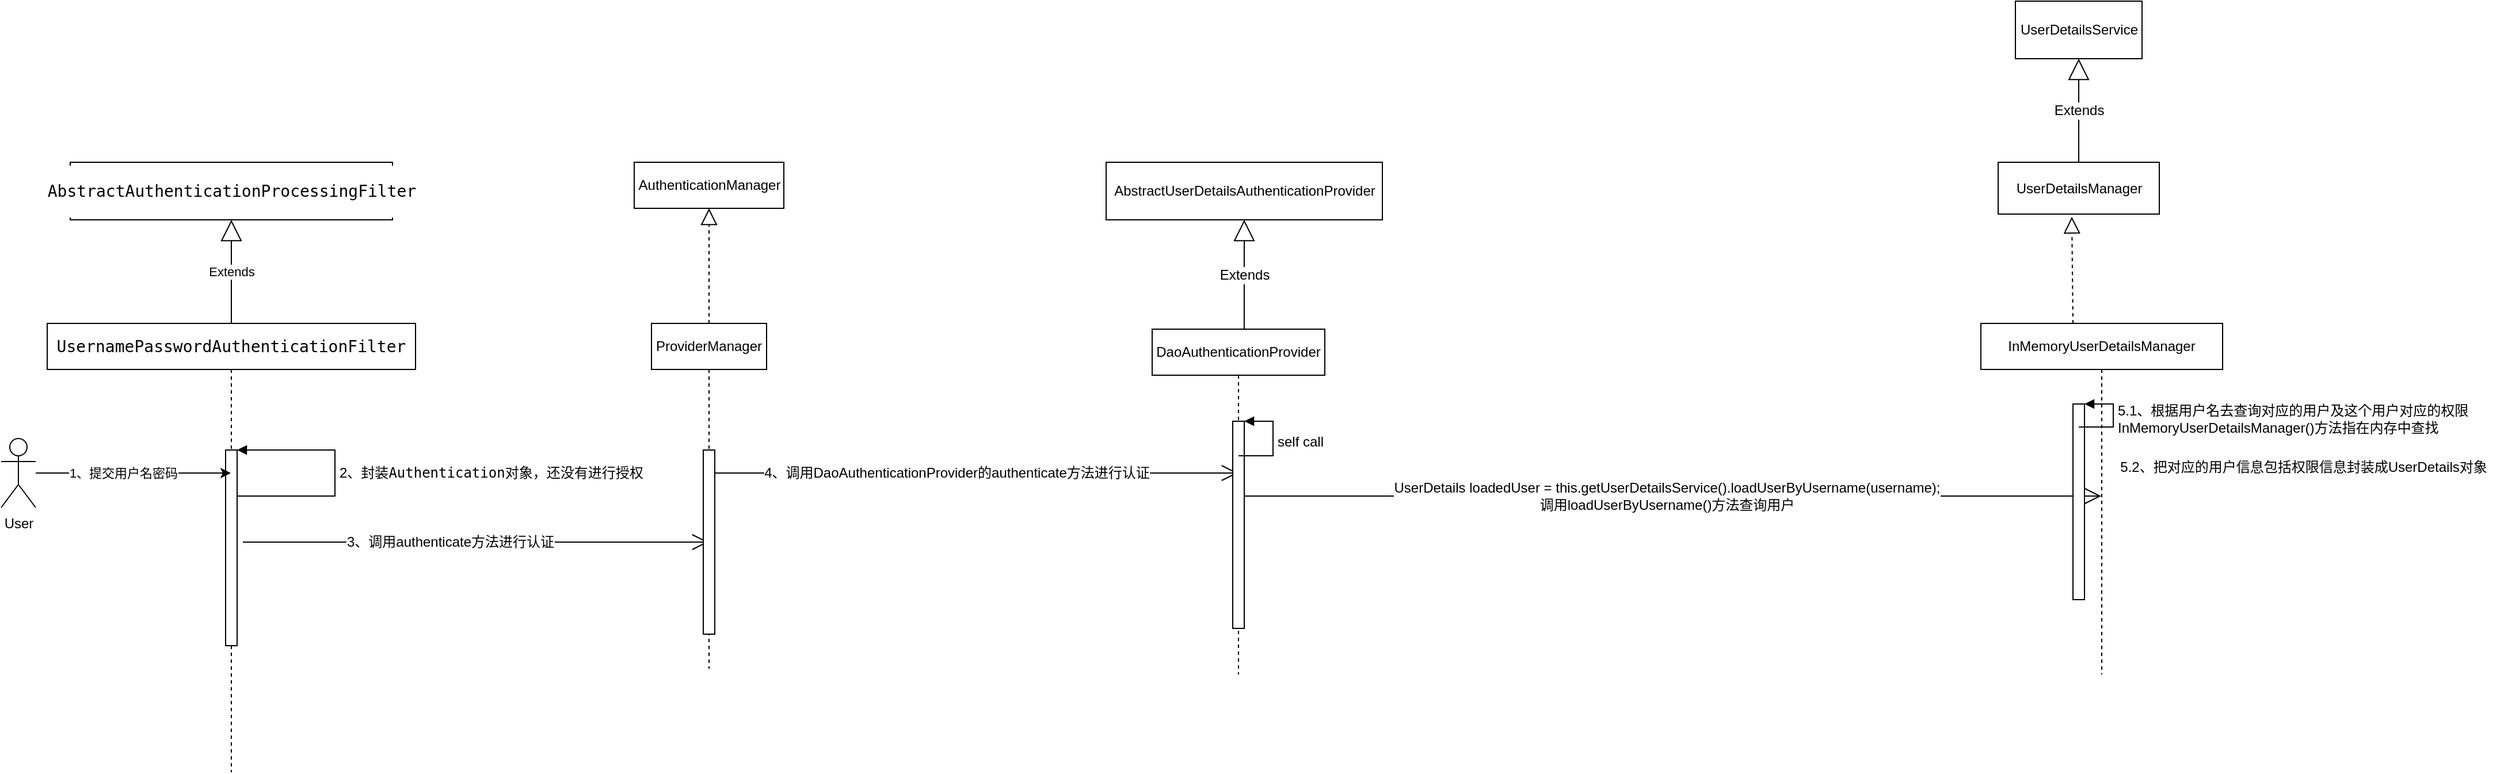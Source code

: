 <mxfile version="20.6.2" type="github">
  <diagram id="kLP8qakzrDYC7eFiV1lC" name="第 1 页">
    <mxGraphModel dx="1027" dy="483" grid="1" gridSize="10" guides="1" tooltips="1" connect="1" arrows="1" fold="1" page="1" pageScale="1" pageWidth="827" pageHeight="1169" math="0" shadow="0">
      <root>
        <mxCell id="0" />
        <mxCell id="1" parent="0" />
        <mxCell id="ZFVzueByNY8ZGJYjlOSb-11" value="&lt;pre style=&quot;font-family: &amp;quot;JetBrains Mono&amp;quot;, monospace;&quot;&gt;&lt;font style=&quot;background-color: rgb(255, 255, 255); font-size: 14px;&quot;&gt;UsernamePasswordAuthenticationFilter&lt;/font&gt;&lt;/pre&gt;" style="shape=umlLifeline;perimeter=lifelinePerimeter;whiteSpace=wrap;html=1;container=1;collapsible=0;recursiveResize=0;outlineConnect=0;" parent="1" vertex="1">
          <mxGeometry x="50" y="290" width="320" height="390" as="geometry" />
        </mxCell>
        <mxCell id="Gpq5c_7kHIedRwNDp9xH-11" value="" style="html=1;points=[];perimeter=orthogonalPerimeter;labelBackgroundColor=#FFFFFF;fontColor=#000000;" vertex="1" parent="ZFVzueByNY8ZGJYjlOSb-11">
          <mxGeometry x="155" y="110" width="10" height="170" as="geometry" />
        </mxCell>
        <mxCell id="Gpq5c_7kHIedRwNDp9xH-12" value="&lt;font style=&quot;font-size: 12px;&quot;&gt;2、封装&lt;font style=&quot;font-size: 12px;&quot; face=&quot;JetBrains Mono, monospace&quot;&gt;Authentication对象，还没有进行授权&lt;/font&gt;&lt;/font&gt;" style="edgeStyle=orthogonalEdgeStyle;html=1;align=left;spacingLeft=2;endArrow=block;rounded=0;entryX=1;entryY=0;fontColor=#000000;exitX=1;exitY=0.235;exitDx=0;exitDy=0;exitPerimeter=0;" edge="1" target="Gpq5c_7kHIedRwNDp9xH-11" parent="ZFVzueByNY8ZGJYjlOSb-11" source="Gpq5c_7kHIedRwNDp9xH-11">
          <mxGeometry relative="1" as="geometry">
            <mxPoint x="220" y="150" as="sourcePoint" />
            <Array as="points">
              <mxPoint x="250" y="150" />
              <mxPoint x="250" y="110" />
            </Array>
          </mxGeometry>
        </mxCell>
        <mxCell id="Gpq5c_7kHIedRwNDp9xH-21" value="" style="endArrow=open;endFill=1;endSize=12;html=1;rounded=0;labelBackgroundColor=#FFFFFF;fontSize=12;fontColor=#000000;" edge="1" parent="ZFVzueByNY8ZGJYjlOSb-11" target="Gpq5c_7kHIedRwNDp9xH-17">
          <mxGeometry width="160" relative="1" as="geometry">
            <mxPoint x="170" y="190" as="sourcePoint" />
            <mxPoint x="330" y="190" as="targetPoint" />
          </mxGeometry>
        </mxCell>
        <mxCell id="Gpq5c_7kHIedRwNDp9xH-22" value="3、调用authenticate方法进行认证" style="edgeLabel;html=1;align=center;verticalAlign=middle;resizable=0;points=[];fontSize=12;fontColor=#000000;" vertex="1" connectable="0" parent="Gpq5c_7kHIedRwNDp9xH-21">
          <mxGeometry x="-0.388" y="-2" relative="1" as="geometry">
            <mxPoint x="56" y="-2" as="offset" />
          </mxGeometry>
        </mxCell>
        <mxCell id="Gpq5c_7kHIedRwNDp9xH-1" value="Extends" style="endArrow=block;endSize=16;endFill=0;html=1;rounded=0;fontSize=11;fontColor=#000000;exitX=0.5;exitY=0;exitDx=0;exitDy=0;exitPerimeter=0;entryX=0.5;entryY=1;entryDx=0;entryDy=0;" edge="1" parent="1" source="ZFVzueByNY8ZGJYjlOSb-11" target="Gpq5c_7kHIedRwNDp9xH-2">
          <mxGeometry width="160" relative="1" as="geometry">
            <mxPoint x="160" y="60" as="sourcePoint" />
            <mxPoint x="170" y="210" as="targetPoint" />
          </mxGeometry>
        </mxCell>
        <mxCell id="Gpq5c_7kHIedRwNDp9xH-2" value="&lt;pre style=&quot;font-family: &amp;quot;JetBrains Mono&amp;quot;, monospace; font-size: 10.5pt;&quot;&gt;&lt;font style=&quot;background-color: rgb(255, 255, 255);&quot;&gt;AbstractAuthenticationProcessingFilter&lt;/font&gt;&lt;/pre&gt;" style="html=1;labelBackgroundColor=#FFFFFF;fontSize=11;fontColor=#000000;" vertex="1" parent="1">
          <mxGeometry x="70" y="150" width="280" height="50" as="geometry" />
        </mxCell>
        <mxCell id="Gpq5c_7kHIedRwNDp9xH-5" value="User" style="shape=umlActor;verticalLabelPosition=bottom;verticalAlign=top;html=1;outlineConnect=0;labelBackgroundColor=#FFFFFF;fontColor=#000000;" vertex="1" parent="1">
          <mxGeometry x="10" y="390" width="30" height="60" as="geometry" />
        </mxCell>
        <mxCell id="Gpq5c_7kHIedRwNDp9xH-6" value="" style="endArrow=classic;html=1;rounded=0;fontColor=#000000;" edge="1" parent="1" source="Gpq5c_7kHIedRwNDp9xH-5" target="ZFVzueByNY8ZGJYjlOSb-11">
          <mxGeometry width="50" height="50" relative="1" as="geometry">
            <mxPoint x="70" y="460" as="sourcePoint" />
            <mxPoint x="120" y="410" as="targetPoint" />
          </mxGeometry>
        </mxCell>
        <mxCell id="Gpq5c_7kHIedRwNDp9xH-7" value="1、提交用户名密码" style="edgeLabel;html=1;align=center;verticalAlign=middle;resizable=0;points=[];fontColor=#000000;" vertex="1" connectable="0" parent="Gpq5c_7kHIedRwNDp9xH-6">
          <mxGeometry x="-0.251" y="-1" relative="1" as="geometry">
            <mxPoint x="12" y="-1" as="offset" />
          </mxGeometry>
        </mxCell>
        <mxCell id="Gpq5c_7kHIedRwNDp9xH-14" value="&lt;div&gt;AuthenticationManager&lt;/div&gt;" style="html=1;labelBackgroundColor=#FFFFFF;fontSize=12;fontColor=#000000;" vertex="1" parent="1">
          <mxGeometry x="560" y="150" width="130" height="40" as="geometry" />
        </mxCell>
        <mxCell id="Gpq5c_7kHIedRwNDp9xH-16" value="" style="endArrow=block;dashed=1;endFill=0;endSize=12;html=1;rounded=0;labelBackgroundColor=#FFFFFF;fontSize=12;fontColor=#000000;exitX=0.5;exitY=0;exitDx=0;exitDy=0;entryX=0.5;entryY=1;entryDx=0;entryDy=0;" edge="1" parent="1" target="Gpq5c_7kHIedRwNDp9xH-14">
          <mxGeometry width="160" relative="1" as="geometry">
            <mxPoint x="625" y="290" as="sourcePoint" />
            <mxPoint x="740" y="240" as="targetPoint" />
            <Array as="points">
              <mxPoint x="625" y="240" />
            </Array>
          </mxGeometry>
        </mxCell>
        <mxCell id="Gpq5c_7kHIedRwNDp9xH-17" value="&lt;span style=&quot;&quot;&gt;ProviderManager&lt;/span&gt;" style="shape=umlLifeline;perimeter=lifelinePerimeter;whiteSpace=wrap;html=1;container=1;collapsible=0;recursiveResize=0;outlineConnect=0;labelBackgroundColor=#FFFFFF;fontSize=12;fontColor=#000000;" vertex="1" parent="1">
          <mxGeometry x="575" y="290" width="100" height="300" as="geometry" />
        </mxCell>
        <mxCell id="Gpq5c_7kHIedRwNDp9xH-19" value="" style="html=1;points=[];perimeter=orthogonalPerimeter;labelBackgroundColor=#FFFFFF;fontSize=12;fontColor=#000000;" vertex="1" parent="Gpq5c_7kHIedRwNDp9xH-17">
          <mxGeometry x="45" y="110" width="10" height="160" as="geometry" />
        </mxCell>
        <mxCell id="Gpq5c_7kHIedRwNDp9xH-20" value="" style="endArrow=open;endFill=1;endSize=12;html=1;rounded=0;labelBackgroundColor=#FFFFFF;fontSize=12;fontColor=#000000;" edge="1" parent="Gpq5c_7kHIedRwNDp9xH-17" target="Gpq5c_7kHIedRwNDp9xH-18">
          <mxGeometry width="160" relative="1" as="geometry">
            <mxPoint x="55" y="130" as="sourcePoint" />
            <mxPoint x="215" y="130" as="targetPoint" />
          </mxGeometry>
        </mxCell>
        <mxCell id="Gpq5c_7kHIedRwNDp9xH-29" value="4、调用DaoAuthenticationProvider的authenticate方法进行认证" style="edgeLabel;html=1;align=center;verticalAlign=middle;resizable=0;points=[];fontSize=12;fontColor=#000000;" vertex="1" connectable="0" parent="Gpq5c_7kHIedRwNDp9xH-20">
          <mxGeometry x="-0.555" y="-1" relative="1" as="geometry">
            <mxPoint x="109" y="-1" as="offset" />
          </mxGeometry>
        </mxCell>
        <mxCell id="Gpq5c_7kHIedRwNDp9xH-18" value="DaoAuthenticationProvider" style="shape=umlLifeline;perimeter=lifelinePerimeter;whiteSpace=wrap;html=1;container=1;collapsible=0;recursiveResize=0;outlineConnect=0;labelBackgroundColor=#FFFFFF;fontSize=12;fontColor=#000000;" vertex="1" parent="1">
          <mxGeometry x="1010" y="295" width="150" height="300" as="geometry" />
        </mxCell>
        <mxCell id="Gpq5c_7kHIedRwNDp9xH-27" value="" style="html=1;points=[];perimeter=orthogonalPerimeter;labelBackgroundColor=#FFFFFF;fontSize=12;fontColor=#000000;" vertex="1" parent="Gpq5c_7kHIedRwNDp9xH-18">
          <mxGeometry x="70" y="80" width="10" height="180" as="geometry" />
        </mxCell>
        <mxCell id="Gpq5c_7kHIedRwNDp9xH-28" value="self call" style="edgeStyle=orthogonalEdgeStyle;html=1;align=left;spacingLeft=2;endArrow=block;rounded=0;entryX=1;entryY=0;labelBackgroundColor=#FFFFFF;fontSize=12;fontColor=#000000;" edge="1" target="Gpq5c_7kHIedRwNDp9xH-27" parent="Gpq5c_7kHIedRwNDp9xH-18">
          <mxGeometry relative="1" as="geometry">
            <mxPoint x="75" y="110" as="sourcePoint" />
            <Array as="points">
              <mxPoint x="105" y="110" />
            </Array>
          </mxGeometry>
        </mxCell>
        <mxCell id="Gpq5c_7kHIedRwNDp9xH-43" value="" style="endArrow=open;endFill=1;endSize=12;html=1;rounded=0;labelBackgroundColor=#FFFFFF;fontSize=12;fontColor=#000000;" edge="1" parent="Gpq5c_7kHIedRwNDp9xH-18" target="Gpq5c_7kHIedRwNDp9xH-32">
          <mxGeometry width="160" relative="1" as="geometry">
            <mxPoint x="80" y="145" as="sourcePoint" />
            <mxPoint x="240" y="145" as="targetPoint" />
          </mxGeometry>
        </mxCell>
        <mxCell id="Gpq5c_7kHIedRwNDp9xH-44" value="UserDetails loadedUser = this.getUserDetailsService().loadUserByUsername(username);&lt;br&gt;调用loadUserByUsername()方法查询用户" style="edgeLabel;html=1;align=center;verticalAlign=middle;resizable=0;points=[];fontSize=12;fontColor=#000000;" vertex="1" connectable="0" parent="Gpq5c_7kHIedRwNDp9xH-43">
          <mxGeometry x="-0.313" y="-1" relative="1" as="geometry">
            <mxPoint x="111" y="-1" as="offset" />
          </mxGeometry>
        </mxCell>
        <mxCell id="Gpq5c_7kHIedRwNDp9xH-23" value="AbstractUserDetailsAuthenticationProvider" style="html=1;labelBackgroundColor=#FFFFFF;fontSize=12;fontColor=#000000;" vertex="1" parent="1">
          <mxGeometry x="970" y="150" width="240" height="50" as="geometry" />
        </mxCell>
        <mxCell id="Gpq5c_7kHIedRwNDp9xH-26" value="Extends" style="endArrow=block;endSize=16;endFill=0;html=1;rounded=0;labelBackgroundColor=#FFFFFF;fontSize=12;fontColor=#000000;exitX=0.533;exitY=0;exitDx=0;exitDy=0;exitPerimeter=0;entryX=0.5;entryY=1;entryDx=0;entryDy=0;" edge="1" parent="1" source="Gpq5c_7kHIedRwNDp9xH-18" target="Gpq5c_7kHIedRwNDp9xH-23">
          <mxGeometry width="160" relative="1" as="geometry">
            <mxPoint x="1080" y="255" as="sourcePoint" />
            <mxPoint x="1240" y="255" as="targetPoint" />
          </mxGeometry>
        </mxCell>
        <mxCell id="Gpq5c_7kHIedRwNDp9xH-31" value="UserDetailsManager" style="html=1;labelBackgroundColor=#FFFFFF;fontSize=12;fontColor=#000000;" vertex="1" parent="1">
          <mxGeometry x="1745" y="150" width="140" height="45" as="geometry" />
        </mxCell>
        <mxCell id="Gpq5c_7kHIedRwNDp9xH-32" value="&lt;span style=&quot;&quot;&gt;InMemoryUserDetailsManager&lt;/span&gt;" style="shape=umlLifeline;perimeter=lifelinePerimeter;whiteSpace=wrap;html=1;container=1;collapsible=0;recursiveResize=0;outlineConnect=0;labelBackgroundColor=#FFFFFF;fontSize=12;fontColor=#000000;" vertex="1" parent="1">
          <mxGeometry x="1730" y="290" width="210" height="305" as="geometry" />
        </mxCell>
        <mxCell id="Gpq5c_7kHIedRwNDp9xH-41" value="" style="html=1;points=[];perimeter=orthogonalPerimeter;labelBackgroundColor=#FFFFFF;fontSize=12;fontColor=#000000;" vertex="1" parent="Gpq5c_7kHIedRwNDp9xH-32">
          <mxGeometry x="80" y="70" width="10" height="170" as="geometry" />
        </mxCell>
        <mxCell id="Gpq5c_7kHIedRwNDp9xH-42" value="5.1、根据用户名去查询对应的用户及这个用户对应的权限&lt;br&gt;InMemoryUserDetailsManager()方法指在内存中查找" style="edgeStyle=orthogonalEdgeStyle;html=1;align=left;spacingLeft=2;endArrow=block;rounded=0;entryX=1;entryY=0;labelBackgroundColor=#FFFFFF;fontSize=12;fontColor=#000000;" edge="1" target="Gpq5c_7kHIedRwNDp9xH-41" parent="Gpq5c_7kHIedRwNDp9xH-32">
          <mxGeometry relative="1" as="geometry">
            <mxPoint x="85" y="90" as="sourcePoint" />
            <Array as="points">
              <mxPoint x="115" y="90" />
              <mxPoint x="115" y="70" />
            </Array>
          </mxGeometry>
        </mxCell>
        <mxCell id="Gpq5c_7kHIedRwNDp9xH-33" value="" style="endArrow=block;dashed=1;endFill=0;endSize=12;html=1;rounded=0;labelBackgroundColor=#FFFFFF;fontSize=12;fontColor=#000000;entryX=0.457;entryY=1.053;entryDx=0;entryDy=0;entryPerimeter=0;" edge="1" parent="1" target="Gpq5c_7kHIedRwNDp9xH-31">
          <mxGeometry width="160" relative="1" as="geometry">
            <mxPoint x="1810" y="290" as="sourcePoint" />
            <mxPoint x="1950" y="240" as="targetPoint" />
          </mxGeometry>
        </mxCell>
        <mxCell id="Gpq5c_7kHIedRwNDp9xH-34" value="UserDetailsService" style="html=1;labelBackgroundColor=#FFFFFF;fontSize=12;fontColor=#000000;" vertex="1" parent="1">
          <mxGeometry x="1760" y="10" width="110" height="50" as="geometry" />
        </mxCell>
        <mxCell id="Gpq5c_7kHIedRwNDp9xH-36" value="Extends" style="endArrow=block;endSize=16;endFill=0;html=1;rounded=0;labelBackgroundColor=#FFFFFF;fontSize=12;fontColor=#000000;exitX=0.5;exitY=0;exitDx=0;exitDy=0;entryX=0.5;entryY=1;entryDx=0;entryDy=0;" edge="1" parent="1" source="Gpq5c_7kHIedRwNDp9xH-31" target="Gpq5c_7kHIedRwNDp9xH-34">
          <mxGeometry width="160" relative="1" as="geometry">
            <mxPoint x="1810" y="110" as="sourcePoint" />
            <mxPoint x="1970" y="110" as="targetPoint" />
          </mxGeometry>
        </mxCell>
        <mxCell id="Gpq5c_7kHIedRwNDp9xH-45" value="5.2、把对应的用户信息包括权限信息封装成UserDetails对象" style="text;html=1;align=center;verticalAlign=middle;resizable=0;points=[];autosize=1;strokeColor=none;fillColor=none;fontSize=12;fontColor=#000000;" vertex="1" parent="1">
          <mxGeometry x="1840" y="400" width="340" height="30" as="geometry" />
        </mxCell>
      </root>
    </mxGraphModel>
  </diagram>
</mxfile>
